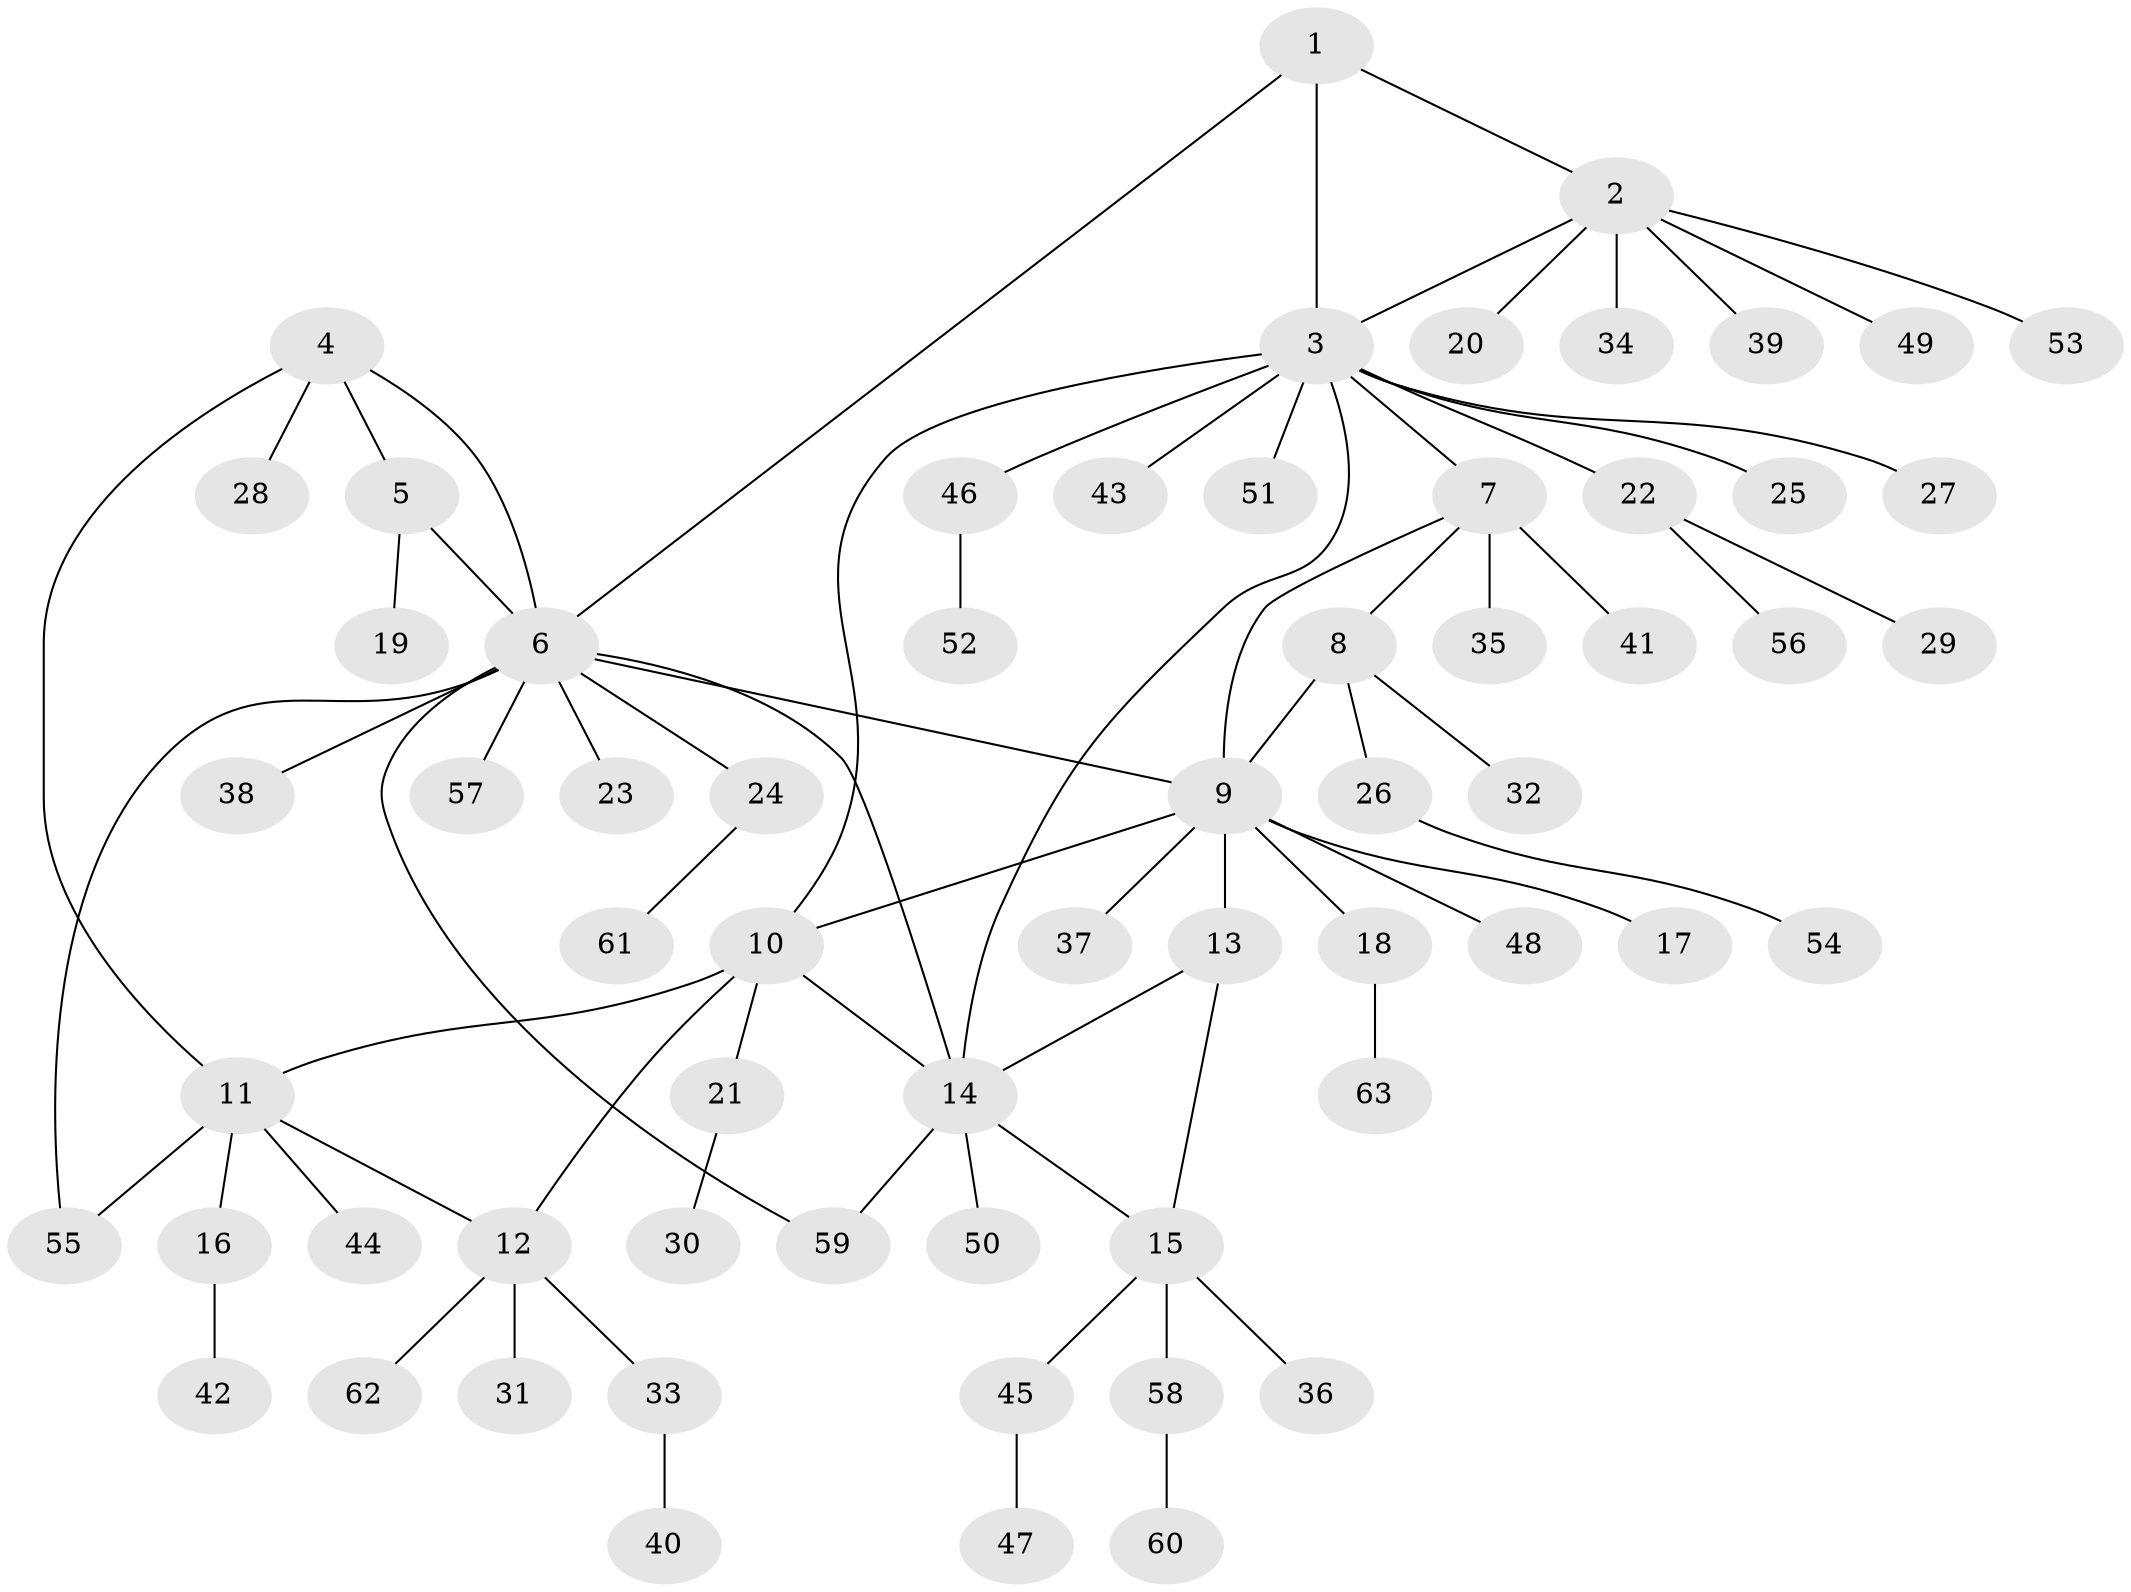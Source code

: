 // Generated by graph-tools (version 1.1) at 2025/11/02/27/25 16:11:30]
// undirected, 63 vertices, 75 edges
graph export_dot {
graph [start="1"]
  node [color=gray90,style=filled];
  1;
  2;
  3;
  4;
  5;
  6;
  7;
  8;
  9;
  10;
  11;
  12;
  13;
  14;
  15;
  16;
  17;
  18;
  19;
  20;
  21;
  22;
  23;
  24;
  25;
  26;
  27;
  28;
  29;
  30;
  31;
  32;
  33;
  34;
  35;
  36;
  37;
  38;
  39;
  40;
  41;
  42;
  43;
  44;
  45;
  46;
  47;
  48;
  49;
  50;
  51;
  52;
  53;
  54;
  55;
  56;
  57;
  58;
  59;
  60;
  61;
  62;
  63;
  1 -- 2;
  1 -- 3;
  1 -- 6;
  2 -- 3;
  2 -- 20;
  2 -- 34;
  2 -- 39;
  2 -- 49;
  2 -- 53;
  3 -- 7;
  3 -- 10;
  3 -- 14;
  3 -- 22;
  3 -- 25;
  3 -- 27;
  3 -- 43;
  3 -- 46;
  3 -- 51;
  4 -- 5;
  4 -- 6;
  4 -- 11;
  4 -- 28;
  5 -- 6;
  5 -- 19;
  6 -- 9;
  6 -- 14;
  6 -- 23;
  6 -- 24;
  6 -- 38;
  6 -- 55;
  6 -- 57;
  6 -- 59;
  7 -- 8;
  7 -- 9;
  7 -- 35;
  7 -- 41;
  8 -- 9;
  8 -- 26;
  8 -- 32;
  9 -- 10;
  9 -- 13;
  9 -- 17;
  9 -- 18;
  9 -- 37;
  9 -- 48;
  10 -- 11;
  10 -- 12;
  10 -- 14;
  10 -- 21;
  11 -- 12;
  11 -- 16;
  11 -- 44;
  11 -- 55;
  12 -- 31;
  12 -- 33;
  12 -- 62;
  13 -- 14;
  13 -- 15;
  14 -- 15;
  14 -- 50;
  14 -- 59;
  15 -- 36;
  15 -- 45;
  15 -- 58;
  16 -- 42;
  18 -- 63;
  21 -- 30;
  22 -- 29;
  22 -- 56;
  24 -- 61;
  26 -- 54;
  33 -- 40;
  45 -- 47;
  46 -- 52;
  58 -- 60;
}
